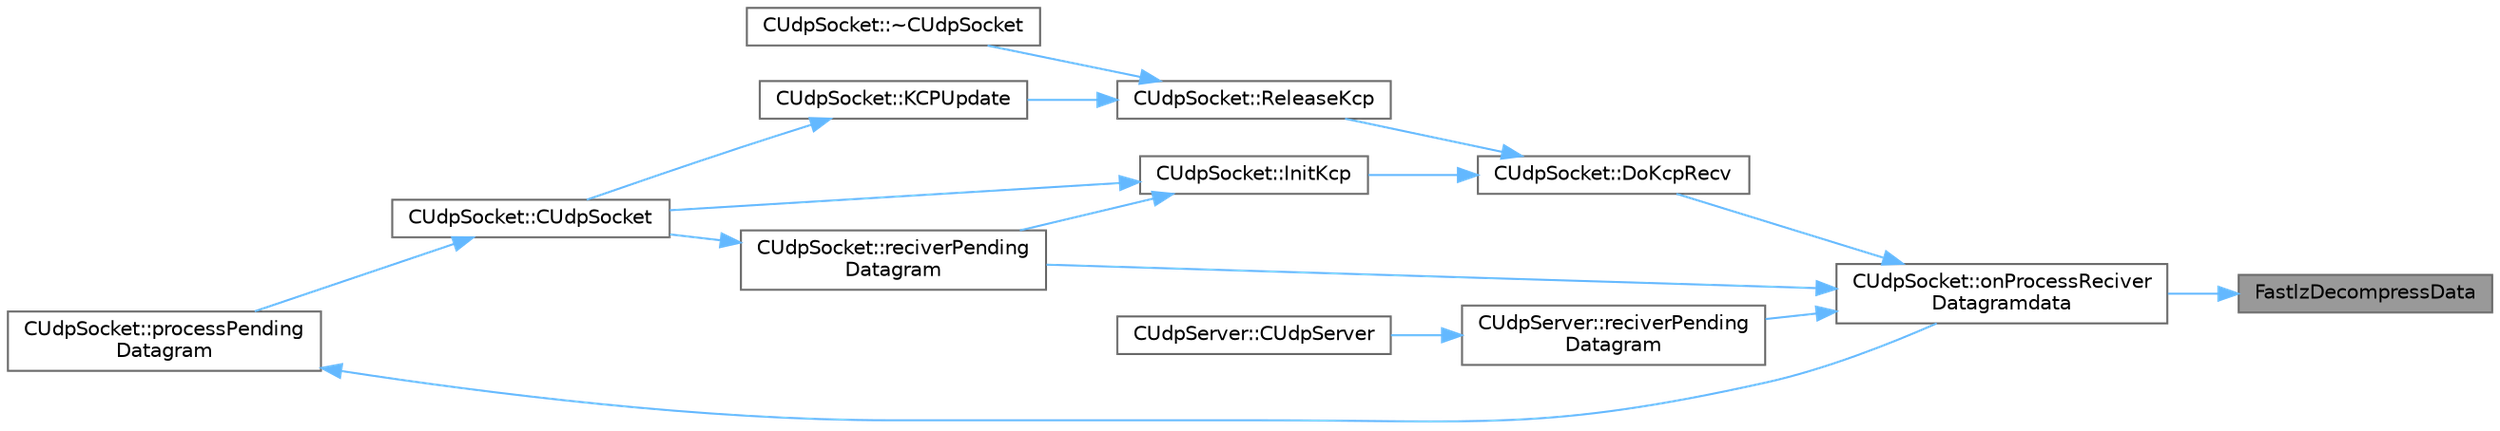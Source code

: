 digraph "FastlzDecompressData"
{
 // LATEX_PDF_SIZE
  bgcolor="transparent";
  edge [fontname=Helvetica,fontsize=10,labelfontname=Helvetica,labelfontsize=10];
  node [fontname=Helvetica,fontsize=10,shape=box,height=0.2,width=0.4];
  rankdir="RL";
  Node1 [id="Node000001",label="FastlzDecompressData",height=0.2,width=0.4,color="gray40", fillcolor="grey60", style="filled", fontcolor="black",tooltip="fastlz 解压数据。"];
  Node1 -> Node2 [id="edge1_Node000001_Node000002",dir="back",color="steelblue1",style="solid",tooltip=" "];
  Node2 [id="Node000002",label="CUdpSocket::onProcessReciver\lDatagramdata",height=0.2,width=0.4,color="grey40", fillcolor="white", style="filled",URL="$class_c_udp_socket.html#a0d607b7e6a1c94cc87f8e8a4acc50a33",tooltip="处理接收到的报文"];
  Node2 -> Node3 [id="edge2_Node000002_Node000003",dir="back",color="steelblue1",style="solid",tooltip=" "];
  Node3 [id="Node000003",label="CUdpSocket::DoKcpRecv",height=0.2,width=0.4,color="grey40", fillcolor="white", style="filled",URL="$class_c_udp_socket.html#a235c0d71fb7596cf053147501ee3b865",tooltip="kcp转换后消息处理"];
  Node3 -> Node4 [id="edge3_Node000003_Node000004",dir="back",color="steelblue1",style="solid",tooltip=" "];
  Node4 [id="Node000004",label="CUdpSocket::InitKcp",height=0.2,width=0.4,color="grey40", fillcolor="white", style="filled",URL="$class_c_udp_socket.html#a893c83c649c1595b0027d14a705ef992",tooltip="初始Kcp"];
  Node4 -> Node5 [id="edge4_Node000004_Node000005",dir="back",color="steelblue1",style="solid",tooltip=" "];
  Node5 [id="Node000005",label="CUdpSocket::CUdpSocket",height=0.2,width=0.4,color="grey40", fillcolor="white", style="filled",URL="$class_c_udp_socket.html#a10b374e4c9a9fc55d3193dec04ecb77a",tooltip="CUdpSocket::CUdpSocket"];
  Node5 -> Node6 [id="edge5_Node000005_Node000006",dir="back",color="steelblue1",style="solid",tooltip=" "];
  Node6 [id="Node000006",label="CUdpSocket::processPending\lDatagram",height=0.2,width=0.4,color="grey40", fillcolor="white", style="filled",URL="$class_c_udp_socket.html#a643a52e771c46331915a2a817f8daefe",tooltip="处理接收到的消息"];
  Node6 -> Node2 [id="edge6_Node000006_Node000002",dir="back",color="steelblue1",style="solid",tooltip=" "];
  Node4 -> Node7 [id="edge7_Node000004_Node000007",dir="back",color="steelblue1",style="solid",tooltip=" "];
  Node7 [id="Node000007",label="CUdpSocket::reciverPending\lDatagram",height=0.2,width=0.4,color="grey40", fillcolor="white", style="filled",URL="$class_c_udp_socket.html#aec7b1554ec634e5cd21efe2ad61c1e47",tooltip=" "];
  Node7 -> Node5 [id="edge8_Node000007_Node000005",dir="back",color="steelblue1",style="solid",tooltip=" "];
  Node3 -> Node8 [id="edge9_Node000003_Node000008",dir="back",color="steelblue1",style="solid",tooltip=" "];
  Node8 [id="Node000008",label="CUdpSocket::ReleaseKcp",height=0.2,width=0.4,color="grey40", fillcolor="white", style="filled",URL="$class_c_udp_socket.html#aca586d38fa713cb0e8ac286b0b772e27",tooltip="释放Kcp"];
  Node8 -> Node9 [id="edge10_Node000008_Node000009",dir="back",color="steelblue1",style="solid",tooltip=" "];
  Node9 [id="Node000009",label="CUdpSocket::KCPUpdate",height=0.2,width=0.4,color="grey40", fillcolor="white", style="filled",URL="$class_c_udp_socket.html#a13640ae10c35f12a456274c76e452fe9",tooltip=" "];
  Node9 -> Node5 [id="edge11_Node000009_Node000005",dir="back",color="steelblue1",style="solid",tooltip=" "];
  Node8 -> Node10 [id="edge12_Node000008_Node000010",dir="back",color="steelblue1",style="solid",tooltip=" "];
  Node10 [id="Node000010",label="CUdpSocket::~CUdpSocket",height=0.2,width=0.4,color="grey40", fillcolor="white", style="filled",URL="$class_c_udp_socket.html#ac995c2e607c30036d217719800789667",tooltip=" "];
  Node2 -> Node11 [id="edge13_Node000002_Node000011",dir="back",color="steelblue1",style="solid",tooltip=" "];
  Node11 [id="Node000011",label="CUdpServer::reciverPending\lDatagram",height=0.2,width=0.4,color="grey40", fillcolor="white", style="filled",URL="$class_c_udp_server.html#aec7b1554ec634e5cd21efe2ad61c1e47",tooltip=" "];
  Node11 -> Node12 [id="edge14_Node000011_Node000012",dir="back",color="steelblue1",style="solid",tooltip=" "];
  Node12 [id="Node000012",label="CUdpServer::CUdpServer",height=0.2,width=0.4,color="grey40", fillcolor="white", style="filled",URL="$class_c_udp_server.html#a2fe69e76d8f3a04f48fb6d829552d5c9",tooltip=" "];
  Node2 -> Node7 [id="edge15_Node000002_Node000007",dir="back",color="steelblue1",style="solid",tooltip=" "];
}
